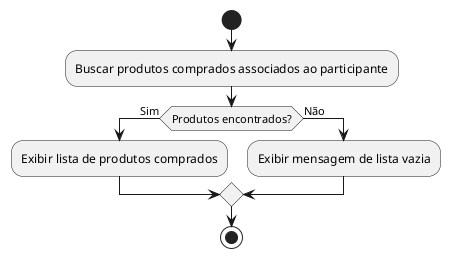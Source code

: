 @startuml
start

:Buscar produtos comprados associados ao participante;
if (Produtos encontrados?) then (Sim)
  :Exibir lista de produtos comprados;
else (Não)
  :Exibir mensagem de lista vazia;
endif

stop
@enduml